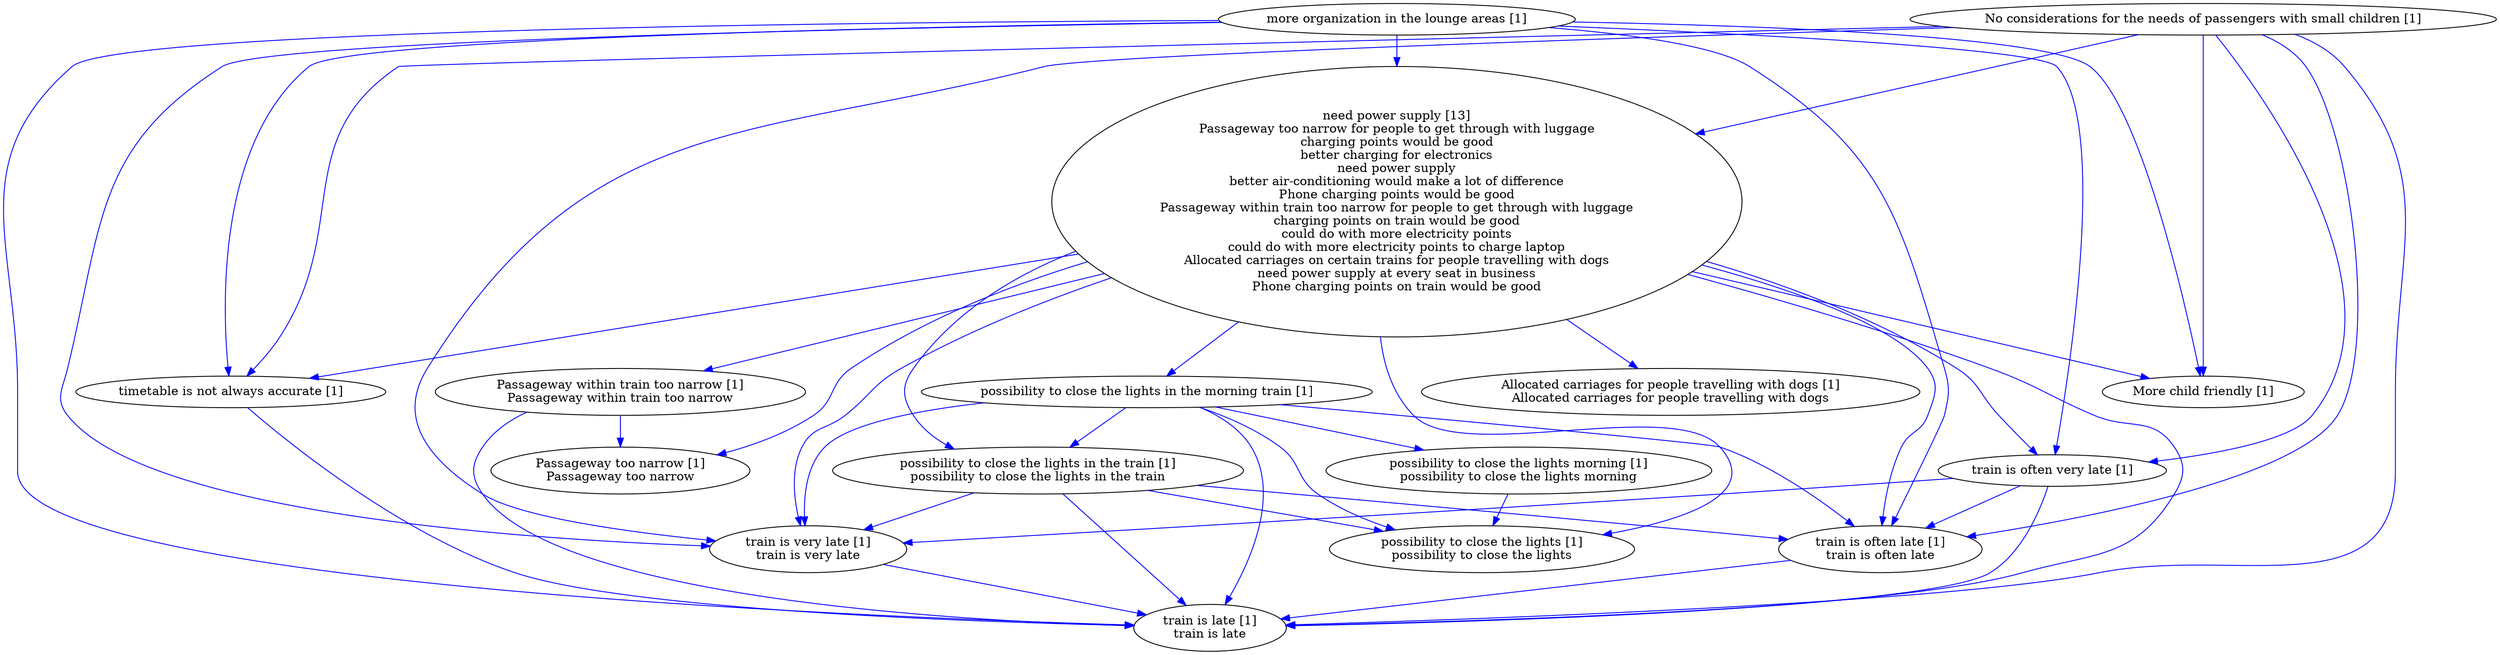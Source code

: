 digraph collapsedGraph {
"need power supply [13]\nPassageway too narrow for people to get through with luggage\ncharging points would be good\nbetter charging for electronics\nneed power supply\nbetter air-conditioning would make a lot of difference\nPhone charging points would be good\nPassageway within train too narrow for people to get through with luggage\ncharging points on train would be good\ncould do with more electricity points\ncould do with more electricity points to charge laptop\nAllocated carriages on certain trains for people travelling with dogs\nneed power supply at every seat in business\nPhone charging points on train would be good""Allocated carriages for people travelling with dogs [1]\nAllocated carriages for people travelling with dogs""More child friendly [1]""No considerations for the needs of passengers with small children [1]""Passageway too narrow [1]\nPassageway too narrow""Passageway within train too narrow [1]\nPassageway within train too narrow""more organization in the lounge areas [1]""possibility to close the lights in the morning train [1]""possibility to close the lights in the train [1]\npossibility to close the lights in the train""possibility to close the lights [1]\npossibility to close the lights""possibility to close the lights morning [1]\npossibility to close the lights morning""timetable is not always accurate [1]""train is often very late [1]""train is often late [1]\ntrain is often late""train is late [1]\ntrain is late""train is very late [1]\ntrain is very late""No considerations for the needs of passengers with small children [1]" -> "More child friendly [1]" [color=blue]
"need power supply [13]\nPassageway too narrow for people to get through with luggage\ncharging points would be good\nbetter charging for electronics\nneed power supply\nbetter air-conditioning would make a lot of difference\nPhone charging points would be good\nPassageway within train too narrow for people to get through with luggage\ncharging points on train would be good\ncould do with more electricity points\ncould do with more electricity points to charge laptop\nAllocated carriages on certain trains for people travelling with dogs\nneed power supply at every seat in business\nPhone charging points on train would be good" -> "Passageway too narrow [1]\nPassageway too narrow" [color=blue]
"Passageway within train too narrow [1]\nPassageway within train too narrow" -> "Passageway too narrow [1]\nPassageway too narrow" [color=blue]
"need power supply [13]\nPassageway too narrow for people to get through with luggage\ncharging points would be good\nbetter charging for electronics\nneed power supply\nbetter air-conditioning would make a lot of difference\nPhone charging points would be good\nPassageway within train too narrow for people to get through with luggage\ncharging points on train would be good\ncould do with more electricity points\ncould do with more electricity points to charge laptop\nAllocated carriages on certain trains for people travelling with dogs\nneed power supply at every seat in business\nPhone charging points on train would be good" -> "Allocated carriages for people travelling with dogs [1]\nAllocated carriages for people travelling with dogs" [color=blue]
"No considerations for the needs of passengers with small children [1]" -> "need power supply [13]\nPassageway too narrow for people to get through with luggage\ncharging points would be good\nbetter charging for electronics\nneed power supply\nbetter air-conditioning would make a lot of difference\nPhone charging points would be good\nPassageway within train too narrow for people to get through with luggage\ncharging points on train would be good\ncould do with more electricity points\ncould do with more electricity points to charge laptop\nAllocated carriages on certain trains for people travelling with dogs\nneed power supply at every seat in business\nPhone charging points on train would be good" [color=blue]
"need power supply [13]\nPassageway too narrow for people to get through with luggage\ncharging points would be good\nbetter charging for electronics\nneed power supply\nbetter air-conditioning would make a lot of difference\nPhone charging points would be good\nPassageway within train too narrow for people to get through with luggage\ncharging points on train would be good\ncould do with more electricity points\ncould do with more electricity points to charge laptop\nAllocated carriages on certain trains for people travelling with dogs\nneed power supply at every seat in business\nPhone charging points on train would be good" -> "Passageway within train too narrow [1]\nPassageway within train too narrow" [color=blue]
"need power supply [13]\nPassageway too narrow for people to get through with luggage\ncharging points would be good\nbetter charging for electronics\nneed power supply\nbetter air-conditioning would make a lot of difference\nPhone charging points would be good\nPassageway within train too narrow for people to get through with luggage\ncharging points on train would be good\ncould do with more electricity points\ncould do with more electricity points to charge laptop\nAllocated carriages on certain trains for people travelling with dogs\nneed power supply at every seat in business\nPhone charging points on train would be good" -> "More child friendly [1]" [color=blue]
"more organization in the lounge areas [1]" -> "More child friendly [1]" [color=blue]
"more organization in the lounge areas [1]" -> "need power supply [13]\nPassageway too narrow for people to get through with luggage\ncharging points would be good\nbetter charging for electronics\nneed power supply\nbetter air-conditioning would make a lot of difference\nPhone charging points would be good\nPassageway within train too narrow for people to get through with luggage\ncharging points on train would be good\ncould do with more electricity points\ncould do with more electricity points to charge laptop\nAllocated carriages on certain trains for people travelling with dogs\nneed power supply at every seat in business\nPhone charging points on train would be good" [color=blue]
"possibility to close the lights in the morning train [1]" -> "possibility to close the lights in the train [1]\npossibility to close the lights in the train" [color=blue]
"possibility to close the lights in the train [1]\npossibility to close the lights in the train" -> "possibility to close the lights [1]\npossibility to close the lights" [color=blue]
"possibility to close the lights in the morning train [1]" -> "possibility to close the lights morning [1]\npossibility to close the lights morning" [color=blue]
"possibility to close the lights morning [1]\npossibility to close the lights morning" -> "possibility to close the lights [1]\npossibility to close the lights" [color=blue]
"possibility to close the lights in the morning train [1]" -> "possibility to close the lights [1]\npossibility to close the lights" [color=blue]
"need power supply [13]\nPassageway too narrow for people to get through with luggage\ncharging points would be good\nbetter charging for electronics\nneed power supply\nbetter air-conditioning would make a lot of difference\nPhone charging points would be good\nPassageway within train too narrow for people to get through with luggage\ncharging points on train would be good\ncould do with more electricity points\ncould do with more electricity points to charge laptop\nAllocated carriages on certain trains for people travelling with dogs\nneed power supply at every seat in business\nPhone charging points on train would be good" -> "possibility to close the lights [1]\npossibility to close the lights" [color=blue]
"need power supply [13]\nPassageway too narrow for people to get through with luggage\ncharging points would be good\nbetter charging for electronics\nneed power supply\nbetter air-conditioning would make a lot of difference\nPhone charging points would be good\nPassageway within train too narrow for people to get through with luggage\ncharging points on train would be good\ncould do with more electricity points\ncould do with more electricity points to charge laptop\nAllocated carriages on certain trains for people travelling with dogs\nneed power supply at every seat in business\nPhone charging points on train would be good" -> "possibility to close the lights in the morning train [1]" [color=blue]
"need power supply [13]\nPassageway too narrow for people to get through with luggage\ncharging points would be good\nbetter charging for electronics\nneed power supply\nbetter air-conditioning would make a lot of difference\nPhone charging points would be good\nPassageway within train too narrow for people to get through with luggage\ncharging points on train would be good\ncould do with more electricity points\ncould do with more electricity points to charge laptop\nAllocated carriages on certain trains for people travelling with dogs\nneed power supply at every seat in business\nPhone charging points on train would be good" -> "possibility to close the lights in the train [1]\npossibility to close the lights in the train" [color=blue]
"No considerations for the needs of passengers with small children [1]" -> "timetable is not always accurate [1]" [color=blue]
"need power supply [13]\nPassageway too narrow for people to get through with luggage\ncharging points would be good\nbetter charging for electronics\nneed power supply\nbetter air-conditioning would make a lot of difference\nPhone charging points would be good\nPassageway within train too narrow for people to get through with luggage\ncharging points on train would be good\ncould do with more electricity points\ncould do with more electricity points to charge laptop\nAllocated carriages on certain trains for people travelling with dogs\nneed power supply at every seat in business\nPhone charging points on train would be good" -> "timetable is not always accurate [1]" [color=blue]
"more organization in the lounge areas [1]" -> "timetable is not always accurate [1]" [color=blue]
"train is often very late [1]" -> "train is often late [1]\ntrain is often late" [color=blue]
"train is often late [1]\ntrain is often late" -> "train is late [1]\ntrain is late" [color=blue]
"train is often very late [1]" -> "train is very late [1]\ntrain is very late" [color=blue]
"train is very late [1]\ntrain is very late" -> "train is late [1]\ntrain is late" [color=blue]
"train is often very late [1]" -> "train is late [1]\ntrain is late" [color=blue]
"need power supply [13]\nPassageway too narrow for people to get through with luggage\ncharging points would be good\nbetter charging for electronics\nneed power supply\nbetter air-conditioning would make a lot of difference\nPhone charging points would be good\nPassageway within train too narrow for people to get through with luggage\ncharging points on train would be good\ncould do with more electricity points\ncould do with more electricity points to charge laptop\nAllocated carriages on certain trains for people travelling with dogs\nneed power supply at every seat in business\nPhone charging points on train would be good" -> "train is often late [1]\ntrain is often late" [color=blue]
"need power supply [13]\nPassageway too narrow for people to get through with luggage\ncharging points would be good\nbetter charging for electronics\nneed power supply\nbetter air-conditioning would make a lot of difference\nPhone charging points would be good\nPassageway within train too narrow for people to get through with luggage\ncharging points on train would be good\ncould do with more electricity points\ncould do with more electricity points to charge laptop\nAllocated carriages on certain trains for people travelling with dogs\nneed power supply at every seat in business\nPhone charging points on train would be good" -> "train is late [1]\ntrain is late" [color=blue]
"need power supply [13]\nPassageway too narrow for people to get through with luggage\ncharging points would be good\nbetter charging for electronics\nneed power supply\nbetter air-conditioning would make a lot of difference\nPhone charging points would be good\nPassageway within train too narrow for people to get through with luggage\ncharging points on train would be good\ncould do with more electricity points\ncould do with more electricity points to charge laptop\nAllocated carriages on certain trains for people travelling with dogs\nneed power supply at every seat in business\nPhone charging points on train would be good" -> "train is very late [1]\ntrain is very late" [color=blue]
"No considerations for the needs of passengers with small children [1]" -> "train is often very late [1]" [color=blue]
"No considerations for the needs of passengers with small children [1]" -> "train is often late [1]\ntrain is often late" [color=blue]
"No considerations for the needs of passengers with small children [1]" -> "train is late [1]\ntrain is late" [color=blue]
"No considerations for the needs of passengers with small children [1]" -> "train is very late [1]\ntrain is very late" [color=blue]
"need power supply [13]\nPassageway too narrow for people to get through with luggage\ncharging points would be good\nbetter charging for electronics\nneed power supply\nbetter air-conditioning would make a lot of difference\nPhone charging points would be good\nPassageway within train too narrow for people to get through with luggage\ncharging points on train would be good\ncould do with more electricity points\ncould do with more electricity points to charge laptop\nAllocated carriages on certain trains for people travelling with dogs\nneed power supply at every seat in business\nPhone charging points on train would be good" -> "train is often very late [1]" [color=blue]
"Passageway within train too narrow [1]\nPassageway within train too narrow" -> "train is late [1]\ntrain is late" [color=blue]
"more organization in the lounge areas [1]" -> "train is often very late [1]" [color=blue]
"more organization in the lounge areas [1]" -> "train is often late [1]\ntrain is often late" [color=blue]
"more organization in the lounge areas [1]" -> "train is late [1]\ntrain is late" [color=blue]
"more organization in the lounge areas [1]" -> "train is very late [1]\ntrain is very late" [color=blue]
"possibility to close the lights in the morning train [1]" -> "train is often late [1]\ntrain is often late" [color=blue]
"possibility to close the lights in the morning train [1]" -> "train is late [1]\ntrain is late" [color=blue]
"possibility to close the lights in the morning train [1]" -> "train is very late [1]\ntrain is very late" [color=blue]
"possibility to close the lights in the train [1]\npossibility to close the lights in the train" -> "train is often late [1]\ntrain is often late" [color=blue]
"possibility to close the lights in the train [1]\npossibility to close the lights in the train" -> "train is late [1]\ntrain is late" [color=blue]
"possibility to close the lights in the train [1]\npossibility to close the lights in the train" -> "train is very late [1]\ntrain is very late" [color=blue]
"timetable is not always accurate [1]" -> "train is late [1]\ntrain is late" [color=blue]
}
